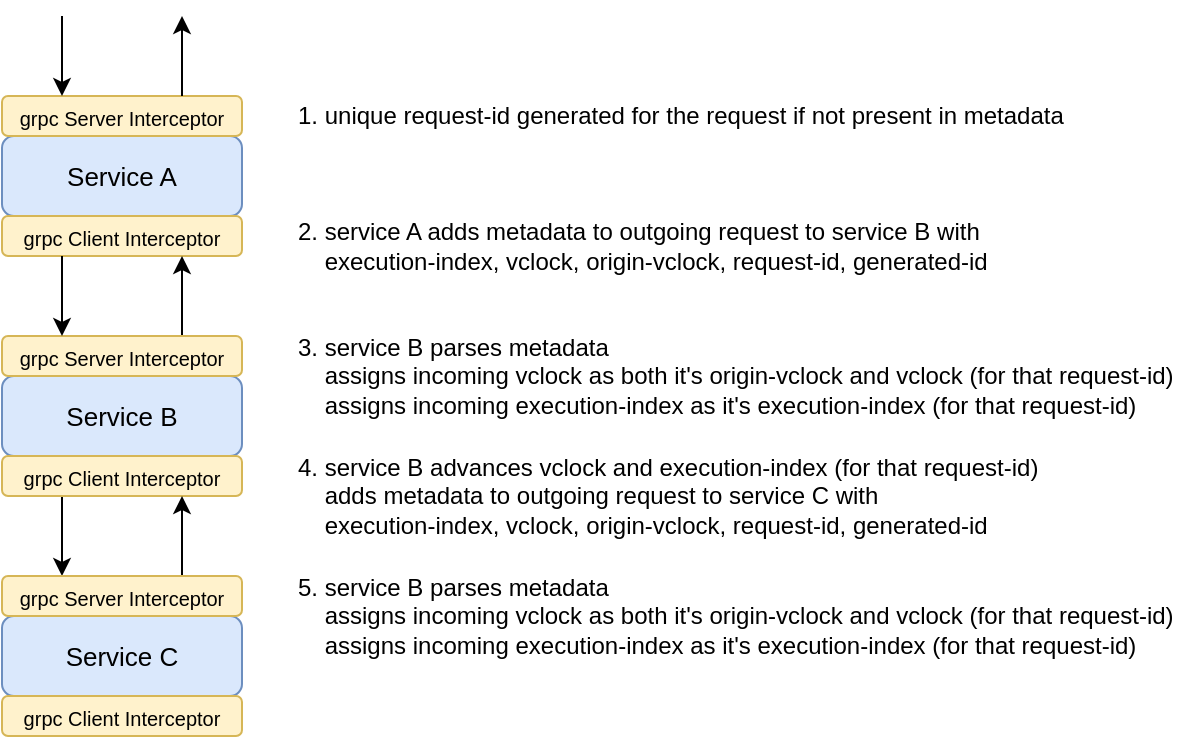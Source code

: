<mxfile version="14.6.13" type="device"><diagram id="C5RBs43oDa-KdzZeNtuy" name="Page-1"><mxGraphModel dx="1106" dy="2166" grid="1" gridSize="10" guides="1" tooltips="1" connect="1" arrows="1" fold="1" page="1" pageScale="1" pageWidth="827" pageHeight="1169" math="0" shadow="0"><root><mxCell id="WIyWlLk6GJQsqaUBKTNV-0"/><mxCell id="WIyWlLk6GJQsqaUBKTNV-1" parent="WIyWlLk6GJQsqaUBKTNV-0"/><mxCell id="86Rk5KBWzWTgcTbYPpXl-1" value="Service A" style="rounded=1;whiteSpace=wrap;html=1;fontSize=13;glass=0;strokeWidth=1;shadow=0;fillColor=#dae8fc;strokeColor=#6c8ebf;" parent="WIyWlLk6GJQsqaUBKTNV-1" vertex="1"><mxGeometry x="20" y="-1090" width="120" height="40" as="geometry"/></mxCell><mxCell id="86Rk5KBWzWTgcTbYPpXl-19" value="1. unique request-id generated for the request if not present in metadata" style="text;html=1;strokeColor=none;fillColor=none;align=left;verticalAlign=middle;whiteSpace=wrap;rounded=0;" parent="WIyWlLk6GJQsqaUBKTNV-1" vertex="1"><mxGeometry x="166" y="-1110" width="424" height="20" as="geometry"/></mxCell><mxCell id="86Rk5KBWzWTgcTbYPpXl-23" value="2. service A adds metadata&amp;nbsp;to outgoing request to service B with&lt;br&gt;&amp;nbsp; &amp;nbsp; execution-index, vclock, origin-vclock, request-id, generated-id" style="text;html=1;strokeColor=none;fillColor=none;align=left;verticalAlign=middle;whiteSpace=wrap;rounded=0;" parent="WIyWlLk6GJQsqaUBKTNV-1" vertex="1"><mxGeometry x="166" y="-1050" width="376" height="30" as="geometry"/></mxCell><mxCell id="86Rk5KBWzWTgcTbYPpXl-26" value="3. service B parses metadata&lt;br&gt;&amp;nbsp; &amp;nbsp; assigns incoming vclock as both it's origin-vclock and vclock (for that request-id)&lt;br&gt;&amp;nbsp; &amp;nbsp; assigns incoming execution-index as it's execution-index (for that request-id)" style="text;html=1;strokeColor=none;fillColor=none;align=left;verticalAlign=middle;whiteSpace=wrap;rounded=0;" parent="WIyWlLk6GJQsqaUBKTNV-1" vertex="1"><mxGeometry x="166" y="-990" width="450" height="40" as="geometry"/></mxCell><mxCell id="86Rk5KBWzWTgcTbYPpXl-27" value="&lt;span style=&quot;font-size: 10px&quot;&gt;grpc Server Interceptor&lt;/span&gt;" style="rounded=1;whiteSpace=wrap;html=1;fontSize=13;glass=0;strokeWidth=1;shadow=0;fillColor=#fff2cc;strokeColor=#d6b656;" parent="WIyWlLk6GJQsqaUBKTNV-1" vertex="1"><mxGeometry x="20" y="-1110" width="120" height="20" as="geometry"/></mxCell><mxCell id="86Rk5KBWzWTgcTbYPpXl-28" value="&lt;span style=&quot;font-size: 10px&quot;&gt;grpc Client Interceptor&lt;/span&gt;" style="rounded=1;whiteSpace=wrap;html=1;fontSize=13;glass=0;strokeWidth=1;shadow=0;fillColor=#fff2cc;strokeColor=#d6b656;" parent="WIyWlLk6GJQsqaUBKTNV-1" vertex="1"><mxGeometry x="20" y="-1050" width="120" height="20" as="geometry"/></mxCell><mxCell id="86Rk5KBWzWTgcTbYPpXl-29" value="Service B" style="rounded=1;whiteSpace=wrap;html=1;fontSize=13;glass=0;strokeWidth=1;shadow=0;fillColor=#dae8fc;strokeColor=#6c8ebf;" parent="WIyWlLk6GJQsqaUBKTNV-1" vertex="1"><mxGeometry x="20" y="-970" width="120" height="40" as="geometry"/></mxCell><mxCell id="86Rk5KBWzWTgcTbYPpXl-43" style="edgeStyle=orthogonalEdgeStyle;rounded=0;orthogonalLoop=1;jettySize=auto;html=1;exitX=0.75;exitY=0;exitDx=0;exitDy=0;entryX=0.75;entryY=1;entryDx=0;entryDy=0;startArrow=none;startFill=0;" parent="WIyWlLk6GJQsqaUBKTNV-1" source="86Rk5KBWzWTgcTbYPpXl-30" target="86Rk5KBWzWTgcTbYPpXl-28" edge="1"><mxGeometry relative="1" as="geometry"/></mxCell><mxCell id="86Rk5KBWzWTgcTbYPpXl-30" value="&lt;span style=&quot;font-size: 10px&quot;&gt;grpc Server Interceptor&lt;/span&gt;" style="rounded=1;whiteSpace=wrap;html=1;fontSize=13;glass=0;strokeWidth=1;shadow=0;fillColor=#fff2cc;strokeColor=#d6b656;" parent="WIyWlLk6GJQsqaUBKTNV-1" vertex="1"><mxGeometry x="20" y="-990" width="120" height="20" as="geometry"/></mxCell><mxCell id="86Rk5KBWzWTgcTbYPpXl-37" style="edgeStyle=orthogonalEdgeStyle;rounded=0;orthogonalLoop=1;jettySize=auto;html=1;exitX=0.25;exitY=1;exitDx=0;exitDy=0;entryX=0.25;entryY=0;entryDx=0;entryDy=0;startArrow=none;startFill=0;" parent="WIyWlLk6GJQsqaUBKTNV-1" source="86Rk5KBWzWTgcTbYPpXl-31" target="86Rk5KBWzWTgcTbYPpXl-33" edge="1"><mxGeometry relative="1" as="geometry"/></mxCell><mxCell id="86Rk5KBWzWTgcTbYPpXl-31" value="&lt;span style=&quot;font-size: 10px&quot;&gt;grpc Client Interceptor&lt;/span&gt;" style="rounded=1;whiteSpace=wrap;html=1;fontSize=13;glass=0;strokeWidth=1;shadow=0;fillColor=#fff2cc;strokeColor=#d6b656;" parent="WIyWlLk6GJQsqaUBKTNV-1" vertex="1"><mxGeometry x="20" y="-930" width="120" height="20" as="geometry"/></mxCell><mxCell id="86Rk5KBWzWTgcTbYPpXl-32" value="Service C" style="rounded=1;whiteSpace=wrap;html=1;fontSize=13;glass=0;strokeWidth=1;shadow=0;fillColor=#dae8fc;strokeColor=#6c8ebf;" parent="WIyWlLk6GJQsqaUBKTNV-1" vertex="1"><mxGeometry x="20" y="-850" width="120" height="40" as="geometry"/></mxCell><mxCell id="86Rk5KBWzWTgcTbYPpXl-47" style="edgeStyle=orthogonalEdgeStyle;rounded=0;orthogonalLoop=1;jettySize=auto;html=1;exitX=0.75;exitY=0;exitDx=0;exitDy=0;entryX=0.75;entryY=1;entryDx=0;entryDy=0;startArrow=none;startFill=0;" parent="WIyWlLk6GJQsqaUBKTNV-1" source="86Rk5KBWzWTgcTbYPpXl-33" target="86Rk5KBWzWTgcTbYPpXl-31" edge="1"><mxGeometry relative="1" as="geometry"/></mxCell><mxCell id="86Rk5KBWzWTgcTbYPpXl-33" value="&lt;span style=&quot;font-size: 10px&quot;&gt;grpc Server Interceptor&lt;/span&gt;" style="rounded=1;whiteSpace=wrap;html=1;fontSize=13;glass=0;strokeWidth=1;shadow=0;fillColor=#fff2cc;strokeColor=#d6b656;" parent="WIyWlLk6GJQsqaUBKTNV-1" vertex="1"><mxGeometry x="20" y="-870" width="120" height="20" as="geometry"/></mxCell><mxCell id="86Rk5KBWzWTgcTbYPpXl-34" value="&lt;span style=&quot;font-size: 10px&quot;&gt;grpc Client Interceptor&lt;/span&gt;" style="rounded=1;whiteSpace=wrap;html=1;fontSize=13;glass=0;strokeWidth=1;shadow=0;fillColor=#fff2cc;strokeColor=#d6b656;" parent="WIyWlLk6GJQsqaUBKTNV-1" vertex="1"><mxGeometry x="20" y="-810" width="120" height="20" as="geometry"/></mxCell><mxCell id="86Rk5KBWzWTgcTbYPpXl-35" value="" style="endArrow=classic;html=1;exitX=0.25;exitY=1;exitDx=0;exitDy=0;entryX=0.25;entryY=0;entryDx=0;entryDy=0;" parent="WIyWlLk6GJQsqaUBKTNV-1" source="86Rk5KBWzWTgcTbYPpXl-28" target="86Rk5KBWzWTgcTbYPpXl-30" edge="1"><mxGeometry width="50" height="50" relative="1" as="geometry"><mxPoint x="376" y="-1110" as="sourcePoint"/><mxPoint x="426" y="-1160" as="targetPoint"/></mxGeometry></mxCell><mxCell id="86Rk5KBWzWTgcTbYPpXl-38" value="" style="endArrow=classic;html=1;entryX=0.25;entryY=0;entryDx=0;entryDy=0;" parent="WIyWlLk6GJQsqaUBKTNV-1" target="86Rk5KBWzWTgcTbYPpXl-27" edge="1"><mxGeometry width="50" height="50" relative="1" as="geometry"><mxPoint x="50" y="-1150" as="sourcePoint"/><mxPoint x="426" y="-1160" as="targetPoint"/></mxGeometry></mxCell><mxCell id="86Rk5KBWzWTgcTbYPpXl-39" value="4. service B advances vclock and execution-index (for that request-id)&lt;br&gt;&amp;nbsp; &amp;nbsp; adds metadata&amp;nbsp;to outgoing request to service C with&amp;nbsp;&lt;br&gt;&amp;nbsp; &amp;nbsp; execution-index, vclock, origin-vclock, request-id, generated-id" style="text;html=1;strokeColor=none;fillColor=none;align=left;verticalAlign=middle;whiteSpace=wrap;rounded=0;" parent="WIyWlLk6GJQsqaUBKTNV-1" vertex="1"><mxGeometry x="166" y="-930" width="390" height="40" as="geometry"/></mxCell><mxCell id="86Rk5KBWzWTgcTbYPpXl-40" value="5. service B parses metadata&lt;br&gt;&amp;nbsp; &amp;nbsp; assigns incoming vclock as both it's origin-vclock and vclock (for that request-id)&lt;br&gt;&amp;nbsp; &amp;nbsp; assigns incoming execution-index as it's execution-index (for that request-id)" style="text;html=1;strokeColor=none;fillColor=none;align=left;verticalAlign=middle;whiteSpace=wrap;rounded=0;" parent="WIyWlLk6GJQsqaUBKTNV-1" vertex="1"><mxGeometry x="166" y="-870" width="450" height="40" as="geometry"/></mxCell><mxCell id="86Rk5KBWzWTgcTbYPpXl-41" value="" style="endArrow=classic;html=1;exitX=0.75;exitY=0;exitDx=0;exitDy=0;" parent="WIyWlLk6GJQsqaUBKTNV-1" source="86Rk5KBWzWTgcTbYPpXl-27" edge="1"><mxGeometry width="50" height="50" relative="1" as="geometry"><mxPoint x="156" y="-1150" as="sourcePoint"/><mxPoint x="110" y="-1150" as="targetPoint"/></mxGeometry></mxCell></root></mxGraphModel></diagram></mxfile>